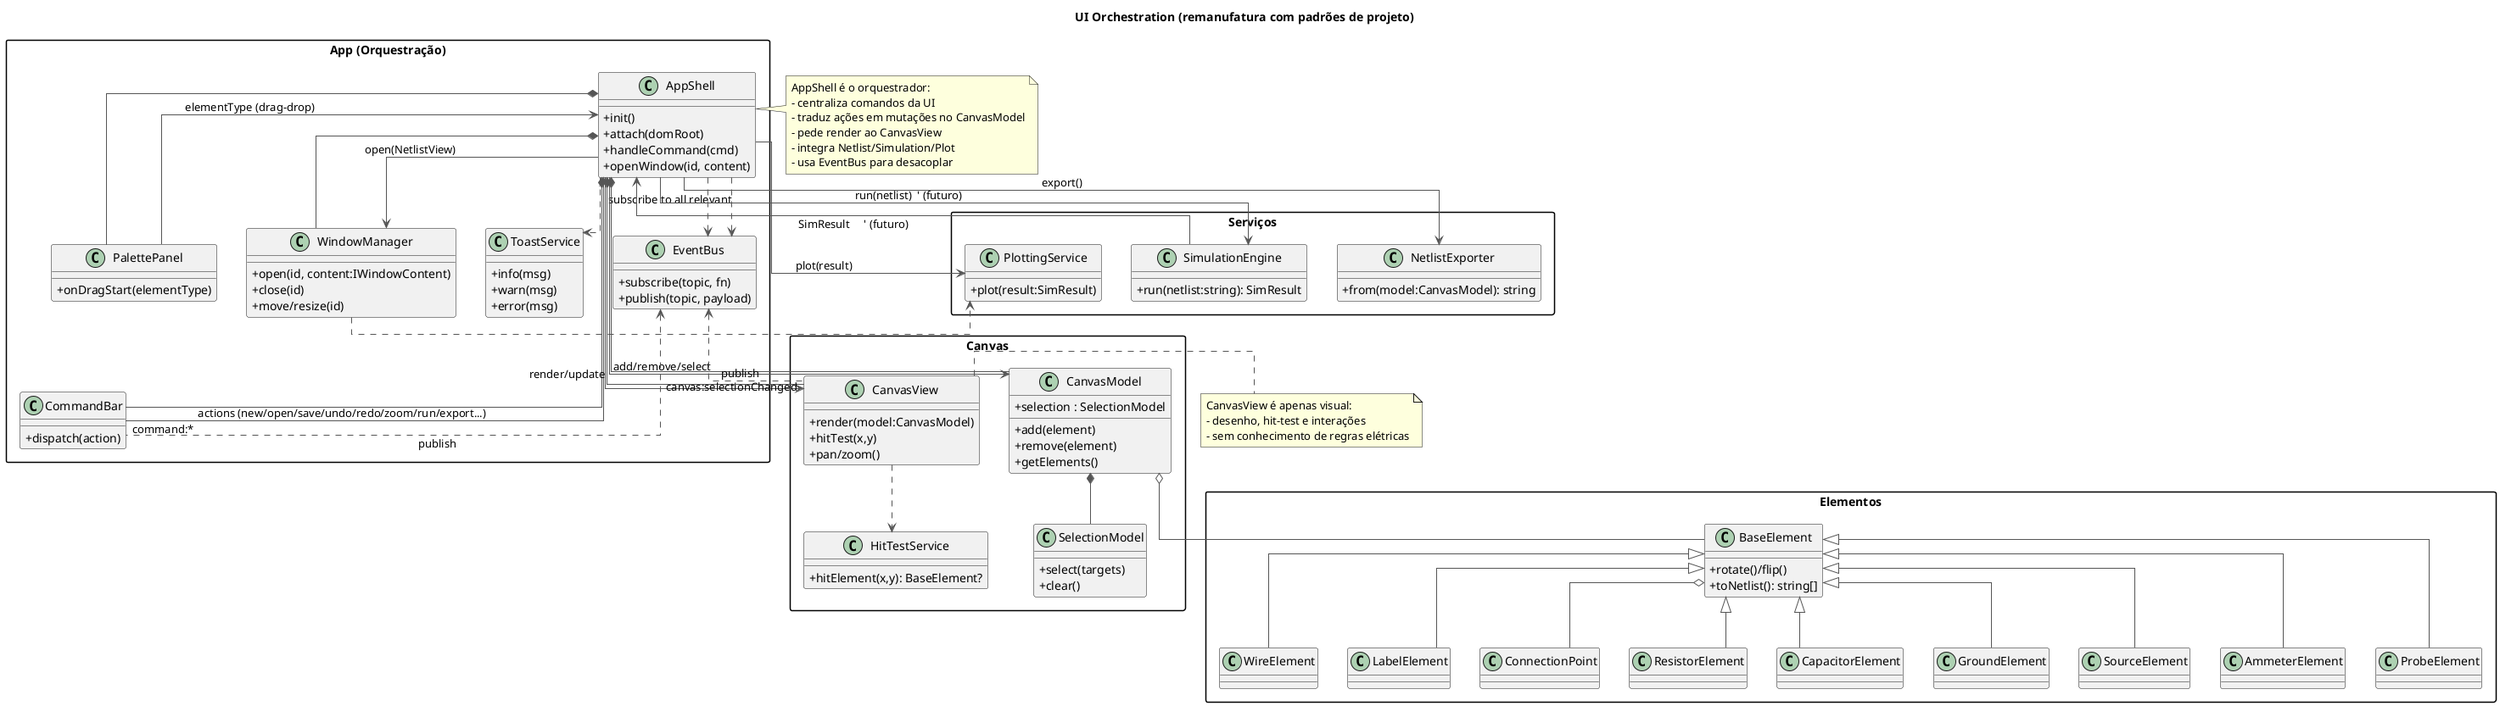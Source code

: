 @startuml Circuit-Sandbox — UI Orchestration (Refactor-ready)

title UI Orchestration (remanufatura com padrões de projeto)

skinparam packageStyle rectangle
skinparam classAttributeIconSize 0
skinparam ArrowColor #555
skinparam linetype ortho

package "App (Orquestração)" {
  class AppShell {
    +init()
    +attach(domRoot)
    +handleCommand(cmd)
    +openWindow(id, content)
  }
  class CommandBar {
    +dispatch(action)
  }
  class PalettePanel {
    +onDragStart(elementType)
  }
  class WindowManager {
    +open(id, content:IWindowContent)
    +close(id)
    +move/resize(id)
  }
  class ToastService {
    +info(msg)
    +warn(msg)
    +error(msg)
  }
  class EventBus {
    +subscribe(topic, fn)
    +publish(topic, payload)
  }
}

package "Canvas" {
  class CanvasModel {
    +add(element)
    +remove(element)
    +getElements()
    +selection : SelectionModel
  }
  class CanvasView {
    +render(model:CanvasModel)
    +hitTest(x,y)
    +pan/zoom()
  }
  class SelectionModel {
    +select(targets)
    +clear()
  }
  class HitTestService {
    +hitElement(x,y): BaseElement?
  }
}

package "Elementos" {
  class BaseElement {
    +rotate()/flip()
    +toNetlist(): string[]
  }
  class WireElement
  class LabelElement
  class ConnectionPoint
  class ResistorElement
  class CapacitorElement
  class GroundElement
  class SourceElement
  class AmmeterElement
  class ProbeElement

  BaseElement <|-- WireElement
  BaseElement <|-- LabelElement
  BaseElement <|-- ResistorElement
  BaseElement <|-- CapacitorElement
  BaseElement <|-- GroundElement
  BaseElement <|-- SourceElement
  BaseElement <|-- AmmeterElement
  BaseElement <|-- ProbeElement
}

package "Serviços" {
  class NetlistExporter {
    +from(model:CanvasModel): string
  }
  class SimulationEngine {  /'futuro'/
    +run(netlist:string): SimResult
  }
  class PlottingService {
    +plot(result:SimResult)
  }
}

' ------- Composições/Dependências centrais -------
AppShell *-- CommandBar
AppShell *-- PalettePanel
AppShell *-- WindowManager
AppShell ..> ToastService
AppShell ..> EventBus

AppShell *-- CanvasModel
AppShell *-- CanvasView
CanvasModel *-- SelectionModel
CanvasView ..> HitTestService

CanvasModel o-- BaseElement
BaseElement o-- ConnectionPoint

' Fluxo de interação
CommandBar --> AppShell : actions (new/open/save/undo/redo/zoom/run/export...)
PalettePanel --> AppShell : elementType (drag-drop)
AppShell --> CanvasModel : add/remove/select
AppShell --> CanvasView  : render/update

' Eventos desacoplados
EventBus <.. CommandBar : publish "command:*"
EventBus <.. CanvasView : publish "canvas:selectionChanged"
AppShell ..> EventBus    : subscribe to all relevant

' Netlist/Sim/Plot
AppShell --> NetlistExporter : export()
AppShell --> WindowManager   : open(NetlistView)
AppShell --> SimulationEngine: run(netlist)  ' (futuro)
SimulationEngine --> AppShell: SimResult     ' (futuro)
AppShell --> PlottingService : plot(result)
WindowManager ..> PlottingService

note right of AppShell
  AppShell é o orquestrador:
  - centraliza comandos da UI
  - traduz ações em mutações no CanvasModel
  - pede render ao CanvasView
  - integra Netlist/Simulation/Plot
  - usa EventBus para desacoplar
end note

note right of CanvasView
  CanvasView é apenas visual:
  - desenho, hit-test e interações
  - sem conhecimento de regras elétricas
end note

@enduml
